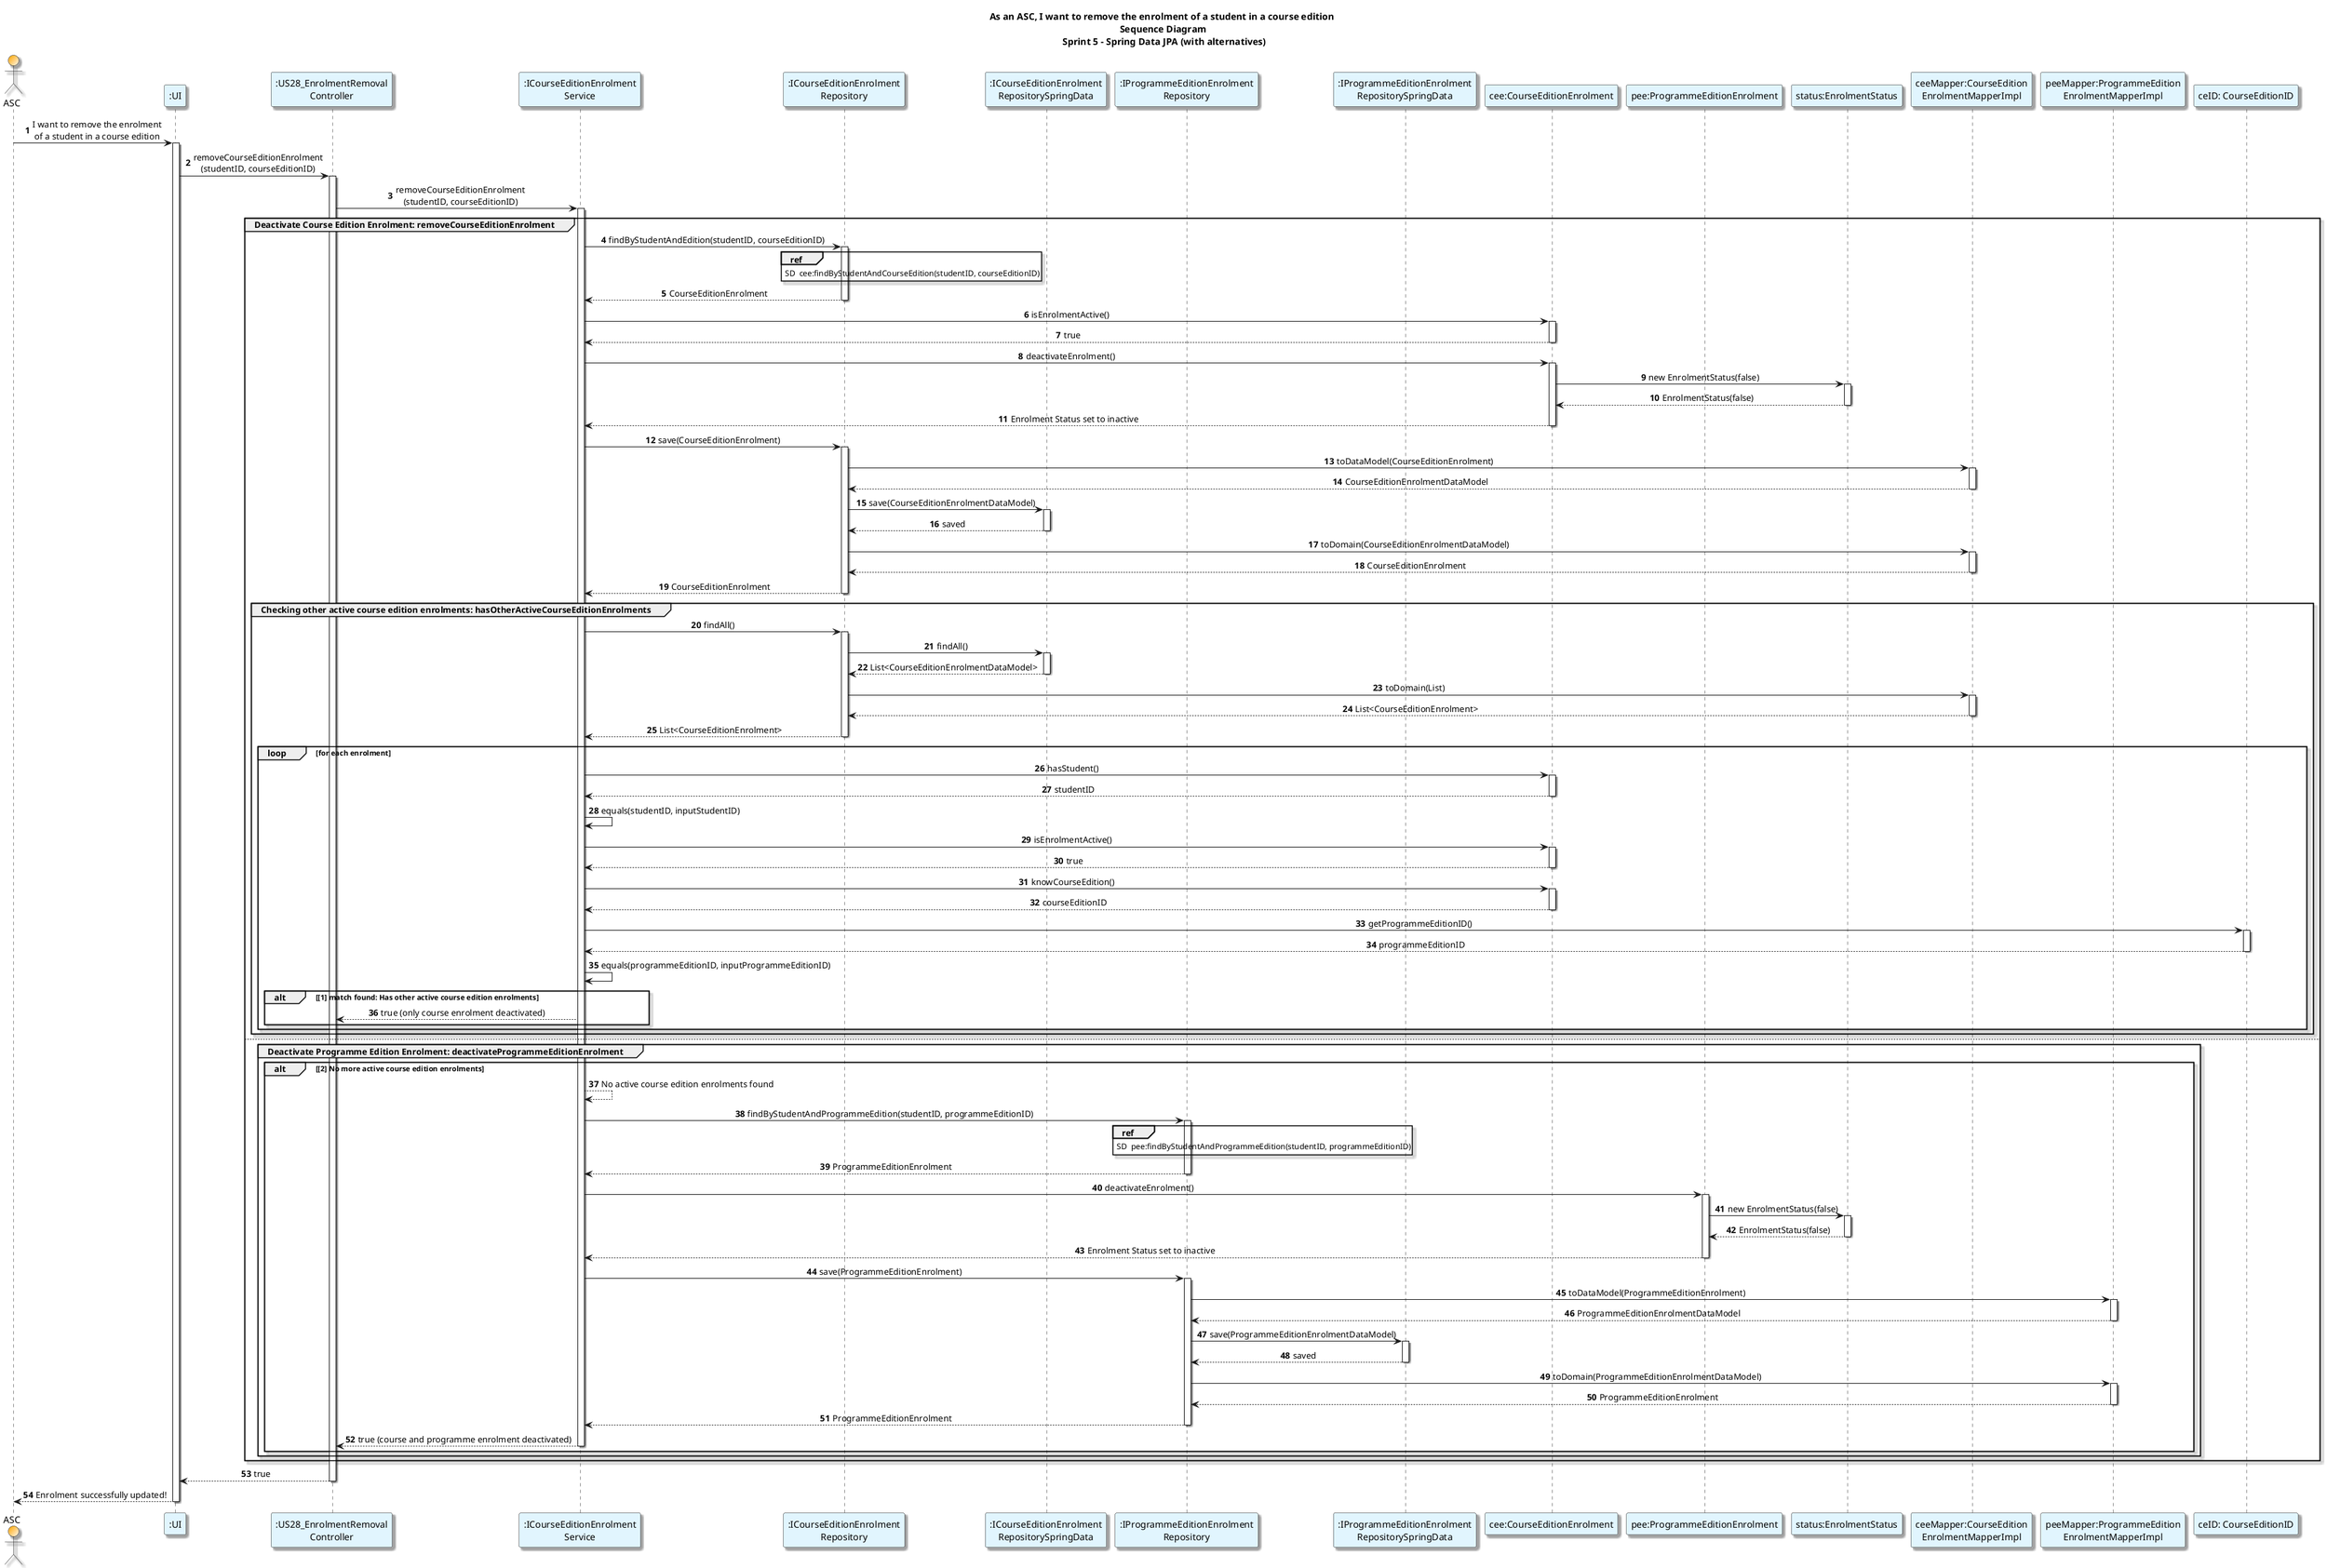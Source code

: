 @startuml

title As an ASC, I want to remove the enrolment of a student in a course edition \n Sequence Diagram \n Sprint 5 - Spring Data JPA (with alternatives)
autonumber
skinparam {
  ActivityPadding 2
  ActivityMargin 2
  BoxPadding 2
}
skinparam defaultTextAlignment center
skinparam shadowing true

actor ASC #Orange/White
participant ":UI" as UI #E1F5FE
participant ":US28_EnrolmentRemoval\nController" as Controller #E1F5FE
participant ":ICourseEditionEnrolment\nService" as Service #E1F5FE
participant ":ICourseEditionEnrolment\nRepository" as CEERepo #E1F5FE
participant ":ICourseEditionEnrolment\nRepositorySpringData" as CEESpringRepo #E1F5FE
participant ":IProgrammeEditionEnrolment\nRepository" as PEERepo #E1F5FE
participant ":IProgrammeEditionEnrolment\nRepositorySpringData" as PEESpringRepo #E1F5FE
participant "cee:CourseEditionEnrolment" as CEE #E1F5FE
participant "pee:ProgrammeEditionEnrolment" as PEE #E1F5FE
participant "status:EnrolmentStatus" as Status #E1F5FE
participant "ceeMapper:CourseEdition\nEnrolmentMapperImpl" as CEEMapper #E1F5FE
participant "peeMapper:ProgrammeEdition\nEnrolmentMapperImpl" as PEEMapper #E1F5FE
participant "ceID: CourseEditionID" as courseEditionID #E1F5FE

' Step 1: User initiates the request to remove enrolment
ASC -> UI : I want to remove the enrolment\nof a student in a course edition
activate UI
UI -> Controller: removeCourseEditionEnrolment\n(studentID, courseEditionID)
activate Controller
Controller -> Service: removeCourseEditionEnrolment\n(studentID, courseEditionID)
activate Service

' Step 2: Service retrieves enrolment from repository
group Deactivate Course Edition Enrolment: removeCourseEditionEnrolment
Service -> CEERepo: findByStudentAndEdition(studentID, courseEditionID)
activate CEERepo
ref over CEERepo
SD  cee:findByStudentAndCourseEdition(studentID, courseEditionID)
end ref
CEERepo --> Service: CourseEditionEnrolment
deactivate CEESpringRepo
deactivate CEERepo

' Step 3: Check if enrolment is active
Service -> CEE: isEnrolmentActive()
activate CEE
CEE --> Service: true
deactivate CEE

' Step 4: Deactivate the enrolment if active
Service -> CEE: deactivateEnrolment()
activate CEE
CEE -> Status: new EnrolmentStatus(false)
activate Status
Status --> CEE: EnrolmentStatus(false)
deactivate Status
CEE --> Service: Enrolment Status set to inactive
deactivate CEE

' Step 5: Save the updated enrolment in the repository
Service -> CEERepo: save(CourseEditionEnrolment)
activate CEERepo
CEERepo -> CEEMapper: toDataModel(CourseEditionEnrolment)
activate CEEMapper
CEEMapper --> CEERepo: CourseEditionEnrolmentDataModel
deactivate CEEMapper
CEERepo -> CEESpringRepo: save(CourseEditionEnrolmentDataModel)
activate CEESpringRepo
CEESpringRepo --> CEERepo: saved
deactivate CEESpringRepo
CEERepo -> CEEMapper: toDomain(CourseEditionEnrolmentDataModel)
activate CEEMapper
CEEMapper --> CEERepo: CourseEditionEnrolment
deactivate CEEMapper
CEERepo --> Service: CourseEditionEnrolment
deactivate CEERepo


' Step 6: Checking for other active course enrolments
group Checking other active course edition enrolments: hasOtherActiveCourseEditionEnrolments
Service -> CEERepo: findAll()
activate CEERepo
CEERepo -> CEESpringRepo: findAll()
activate CEESpringRepo
CEESpringRepo --> CEERepo: List<CourseEditionEnrolmentDataModel>
deactivate CEESpringRepo
CEERepo -> CEEMapper: toDomain(List)
activate CEEMapper
CEEMapper --> CEERepo: List<CourseEditionEnrolment>
deactivate CEEMapper
CEERepo --> Service: List<CourseEditionEnrolment>
deactivate CEESpringRepo
deactivate CEERepo
loop for each enrolment
  ' Step 6.1: Check if the enrolment belongs to the student
  Service -> CEE: hasStudent()
  activate CEE
  CEE --> Service: studentID
  deactivate CEE
  Service -> Service: equals(studentID, inputStudentID)

  ' Step 6.2: Check if the enrolment is active
  Service -> CEE: isEnrolmentActive()
  activate CEE
  CEE --> Service: true
  deactivate CEE

  ' Step 6.3: Retrieve course edition ID
  Service -> CEE: knowCourseEdition()
  activate CEE
  CEE --> Service: courseEditionID
  deactivate CEE

  ' Step 6.4: Retrieve programme edition ID from course edition
  Service -> courseEditionID: getProgrammeEditionID()
  activate courseEditionID
  courseEditionID --> Service: programmeEditionID
  deactivate courseEditionID

  Service -> Service: equals(programmeEditionID, inputProgrammeEditionID)

  alt [1] match found: Has other active course edition enrolments
    Service --> Controller: true (only course enrolment deactivated)
  end
end
end
else
' After loop
group Deactivate Programme Edition Enrolment: deactivateProgrammeEditionEnrolment
alt [2] No more active course edition enrolments
Service --> Service: No active course edition enrolments found
    ' Step 7.1: Retrieve programme edition enrolment from repository
    Service -> PEERepo: findByStudentAndProgrammeEdition(studentID, programmeEditionID)
    activate PEERepo
    ref over PEERepo
    SD  pee:findByStudentAndProgrammeEdition(studentID, programmeEditionID)
    end ref
    PEERepo --> Service: ProgrammeEditionEnrolment
    deactivate PEESpringRepo
    deactivate PEERepo

    ' Step 7.2: Deactivate programme edition enrolment
    Service -> PEE: deactivateEnrolment()
    activate PEE
    PEE -> Status: new EnrolmentStatus(false)
    activate Status
    Status --> PEE: EnrolmentStatus(false)
    deactivate Status
    PEE --> Service: Enrolment Status set to inactive
    deactivate PEE

    ' Step 7.3: Save the updated programme enrolment in the repository
    Service -> PEERepo: save(ProgrammeEditionEnrolment)
    activate PEERepo
    PEERepo -> PEEMapper: toDataModel(ProgrammeEditionEnrolment)
    activate PEEMapper
    PEEMapper --> PEERepo: ProgrammeEditionEnrolmentDataModel
    deactivate PEEMapper
    PEERepo -> PEESpringRepo: save(ProgrammeEditionEnrolmentDataModel)
    activate PEESpringRepo
    PEESpringRepo --> PEERepo: saved
    deactivate PEESpringRepo
    PEERepo -> PEEMapper: toDomain(ProgrammeEditionEnrolmentDataModel)
    activate PEEMapper
    PEEMapper --> PEERepo: ProgrammeEditionEnrolment
    deactivate PEEMapper
    PEERepo --> Service: ProgrammeEditionEnrolment
    deactivate PEERepo

    ' Step 7.4: Return success to the controller
    Service --> Controller: true (course and programme enrolment deactivated)
    deactivate Service
end
end
end

' Step 8: Return success message to the user
Controller --> UI: true
deactivate Controller
UI --> ASC: Enrolment successfully updated!
deactivate UI

@enduml
